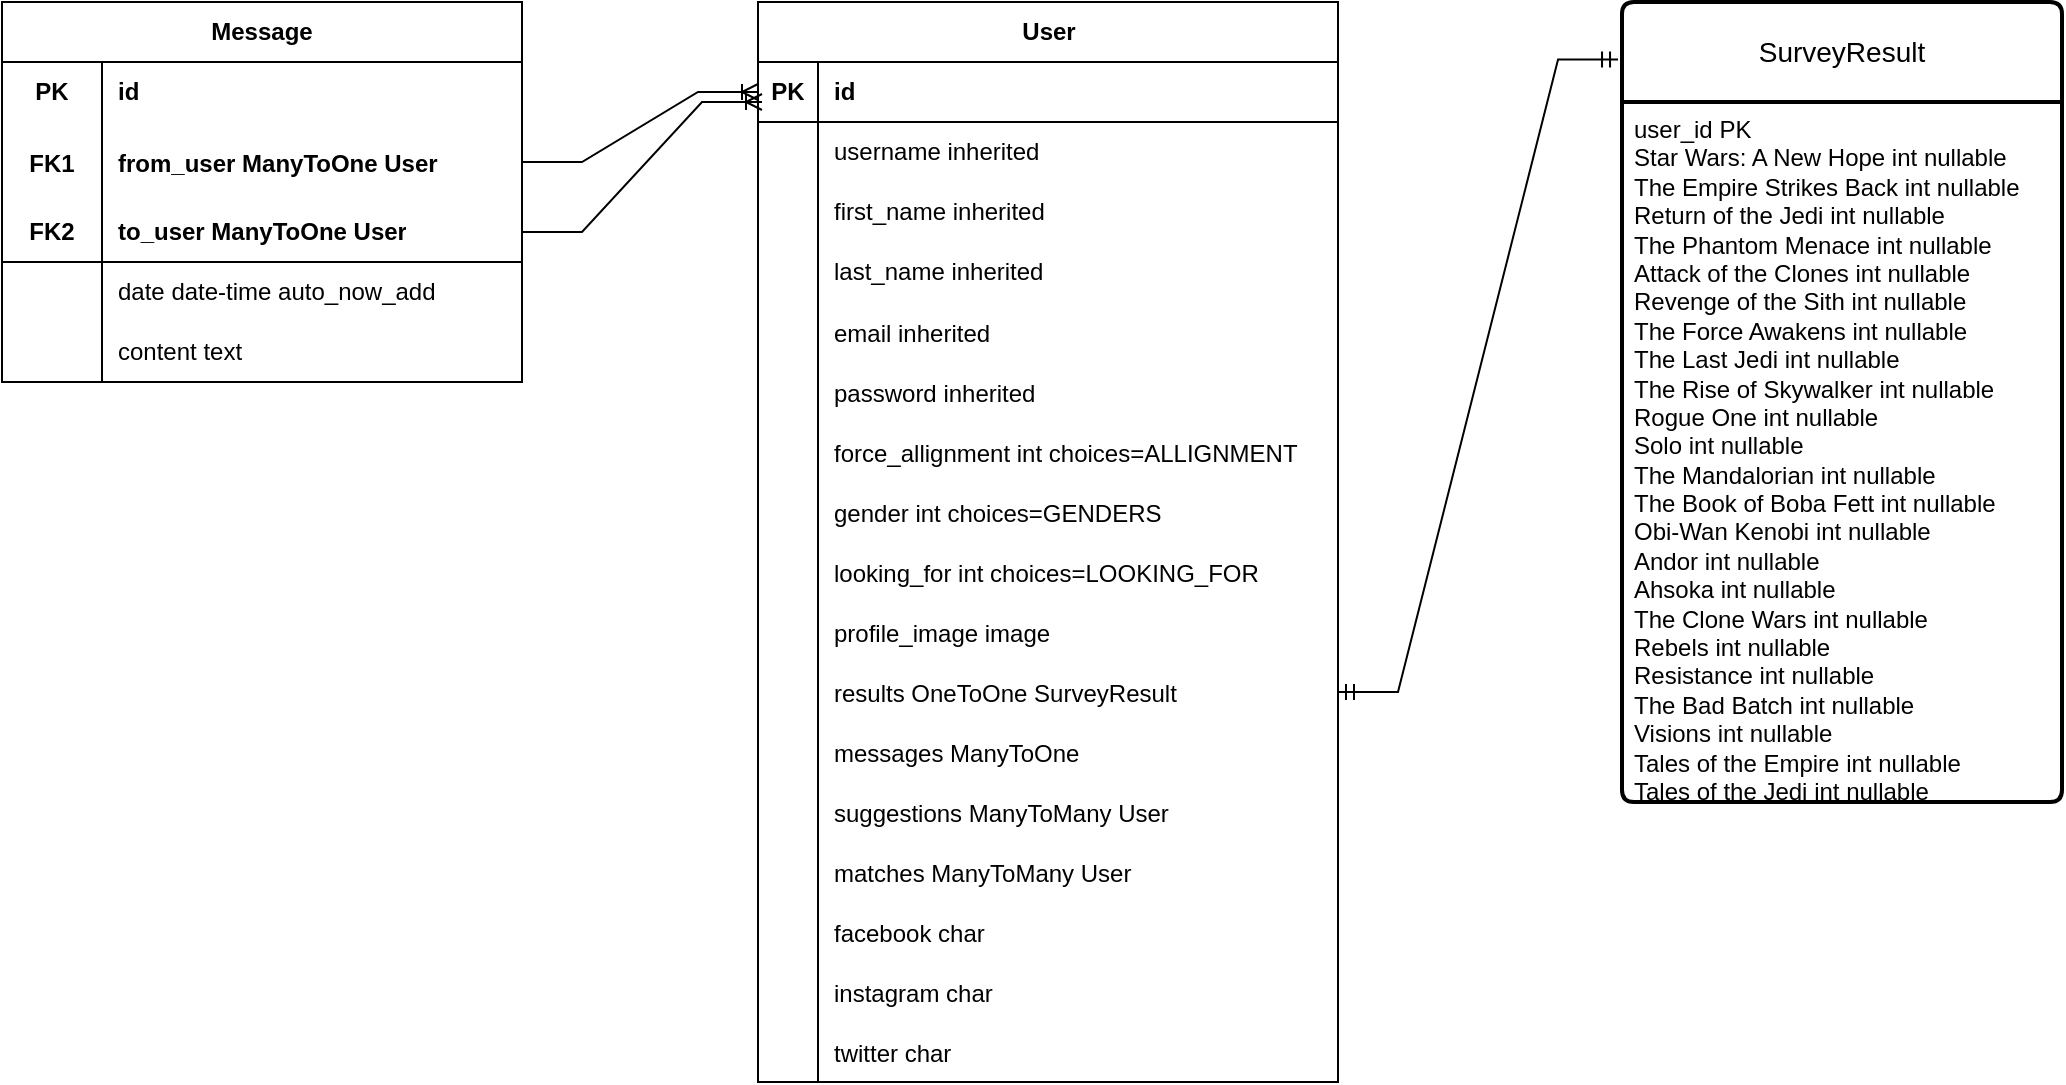 <mxfile version="24.4.6" type="github">
  <diagram name="Page-1" id="7M-i5MnYyh6JKaDzocyO">
    <mxGraphModel dx="2568" dy="720" grid="1" gridSize="10" guides="1" tooltips="1" connect="1" arrows="1" fold="1" page="1" pageScale="1" pageWidth="850" pageHeight="1100" math="0" shadow="0">
      <root>
        <mxCell id="0" />
        <mxCell id="1" parent="0" />
        <mxCell id="abeJFfH322CnHRvHTo6n-42" value="" style="edgeStyle=entityRelationEdgeStyle;fontSize=12;html=1;endArrow=ERmandOne;startArrow=ERmandOne;rounded=0;entryX=-0.009;entryY=0.072;entryDx=0;entryDy=0;entryPerimeter=0;" edge="1" parent="1" source="abeJFfH322CnHRvHTo6n-39" target="abeJFfH322CnHRvHTo6n-63">
          <mxGeometry width="100" height="100" relative="1" as="geometry">
            <mxPoint x="-20" y="170" as="sourcePoint" />
            <mxPoint x="410" y="30" as="targetPoint" />
          </mxGeometry>
        </mxCell>
        <mxCell id="abeJFfH322CnHRvHTo6n-63" value="SurveyResult" style="swimlane;childLayout=stackLayout;horizontal=1;startSize=50;horizontalStack=0;rounded=1;fontSize=14;fontStyle=0;strokeWidth=2;resizeParent=0;resizeLast=1;shadow=0;dashed=0;align=center;arcSize=4;whiteSpace=wrap;html=1;" vertex="1" parent="1">
          <mxGeometry x="390" y="10" width="220" height="400" as="geometry" />
        </mxCell>
        <mxCell id="abeJFfH322CnHRvHTo6n-64" value="&lt;div&gt;&lt;span style=&quot;text-align: center;&quot;&gt;user_id PK&lt;/span&gt;&lt;/div&gt;&lt;span style=&quot;text-align: center;&quot;&gt;Star Wars: A New Hope int nullable&lt;/span&gt;&lt;div&gt;&lt;span style=&quot;text-align: center;&quot;&gt;The Empire Strikes Back&lt;/span&gt;&lt;span style=&quot;text-align: center; background-color: initial;&quot;&gt;&amp;nbsp;&lt;/span&gt;&lt;span style=&quot;text-align: center; background-color: initial;&quot;&gt;int nullable&lt;/span&gt;&lt;/div&gt;&lt;div&gt;&lt;span style=&quot;text-align: center;&quot;&gt;Return of the Jedi&lt;/span&gt;&lt;span style=&quot;text-align: center; background-color: initial;&quot;&gt;&amp;nbsp;&lt;/span&gt;&lt;span style=&quot;text-align: center; background-color: initial;&quot;&gt;int nullable&lt;/span&gt;&lt;/div&gt;&lt;div&gt;&lt;span style=&quot;text-align: center;&quot;&gt;The Phantom Menace&lt;/span&gt;&lt;span style=&quot;text-align: center; background-color: initial;&quot;&gt;&amp;nbsp;&lt;/span&gt;&lt;span style=&quot;text-align: center; background-color: initial;&quot;&gt;int nullable&lt;/span&gt;&lt;/div&gt;&lt;div&gt;&lt;span style=&quot;text-align: center;&quot;&gt;Attack of the Clones&lt;/span&gt;&lt;span style=&quot;text-align: center; background-color: initial;&quot;&gt;&amp;nbsp;&lt;/span&gt;&lt;span style=&quot;text-align: center; background-color: initial;&quot;&gt;int nullable&lt;/span&gt;&lt;/div&gt;&lt;div&gt;&lt;span style=&quot;text-align: center;&quot;&gt;Revenge of the Sith&lt;/span&gt;&lt;span style=&quot;text-align: center; background-color: initial;&quot;&gt;&amp;nbsp;&lt;/span&gt;&lt;span style=&quot;text-align: center; background-color: initial;&quot;&gt;int nullable&lt;/span&gt;&lt;/div&gt;&lt;div&gt;&lt;span style=&quot;text-align: center;&quot;&gt;The Force Awakens&lt;/span&gt;&lt;span style=&quot;text-align: center; background-color: initial;&quot;&gt;&amp;nbsp;&lt;/span&gt;&lt;span style=&quot;text-align: center; background-color: initial;&quot;&gt;int nullable&lt;/span&gt;&lt;/div&gt;&lt;div&gt;&lt;span style=&quot;text-align: center;&quot;&gt;The Last Jedi&lt;/span&gt;&lt;span style=&quot;text-align: center; background-color: initial;&quot;&gt;&amp;nbsp;&lt;/span&gt;&lt;span style=&quot;text-align: center; background-color: initial;&quot;&gt;int nullable&lt;/span&gt;&lt;/div&gt;&lt;div&gt;&lt;span style=&quot;text-align: center;&quot;&gt;The Rise of Skywalker&lt;/span&gt;&lt;span style=&quot;text-align: center; background-color: initial;&quot;&gt;&amp;nbsp;&lt;/span&gt;&lt;span style=&quot;text-align: center; background-color: initial;&quot;&gt;int nullable&lt;/span&gt;&lt;/div&gt;&lt;div&gt;&lt;span style=&quot;text-align: center;&quot;&gt;Rogue One&lt;/span&gt;&lt;span style=&quot;text-align: center; background-color: initial;&quot;&gt;&amp;nbsp;&lt;/span&gt;&lt;span style=&quot;text-align: center; background-color: initial;&quot;&gt;int nullable&lt;/span&gt;&lt;/div&gt;&lt;div&gt;&lt;span style=&quot;text-align: center;&quot;&gt;Solo&lt;/span&gt;&lt;span style=&quot;text-align: center; background-color: initial;&quot;&gt;&amp;nbsp;&lt;/span&gt;&lt;span style=&quot;text-align: center; background-color: initial;&quot;&gt;int nullable&lt;/span&gt;&lt;/div&gt;&lt;div&gt;&lt;span style=&quot;text-align: center;&quot;&gt;The Mandalorian&lt;/span&gt;&lt;span style=&quot;text-align: center; background-color: initial;&quot;&gt;&amp;nbsp;&lt;/span&gt;&lt;span style=&quot;text-align: center; background-color: initial;&quot;&gt;int nullable&lt;/span&gt;&lt;/div&gt;&lt;div&gt;&lt;span style=&quot;text-align: center;&quot;&gt;The Book of Boba Fett&lt;/span&gt;&lt;span style=&quot;text-align: center; background-color: initial;&quot;&gt;&amp;nbsp;&lt;/span&gt;&lt;span style=&quot;text-align: center; background-color: initial;&quot;&gt;int nullable&lt;/span&gt;&lt;/div&gt;&lt;div&gt;&lt;span style=&quot;text-align: center;&quot;&gt;Obi-Wan Kenobi&lt;/span&gt;&lt;span style=&quot;text-align: center; background-color: initial;&quot;&gt;&amp;nbsp;&lt;/span&gt;&lt;span style=&quot;text-align: center; background-color: initial;&quot;&gt;int nullable&lt;/span&gt;&lt;/div&gt;&lt;div&gt;&lt;span style=&quot;text-align: center;&quot;&gt;Andor&lt;/span&gt;&lt;span style=&quot;text-align: center; background-color: initial;&quot;&gt;&amp;nbsp;&lt;/span&gt;&lt;span style=&quot;text-align: center; background-color: initial;&quot;&gt;int nullable&lt;/span&gt;&lt;/div&gt;&lt;div&gt;&lt;span style=&quot;text-align: center;&quot;&gt;Ahsoka&lt;/span&gt;&lt;span style=&quot;text-align: center; background-color: initial;&quot;&gt;&amp;nbsp;&lt;/span&gt;&lt;span style=&quot;text-align: center; background-color: initial;&quot;&gt;int nullable&lt;/span&gt;&lt;/div&gt;&lt;div&gt;&lt;span style=&quot;text-align: center;&quot;&gt;The Clone Wars&lt;/span&gt;&lt;span style=&quot;text-align: center; background-color: initial;&quot;&gt;&amp;nbsp;&lt;/span&gt;&lt;span style=&quot;text-align: center; background-color: initial;&quot;&gt;int nullable&lt;/span&gt;&lt;/div&gt;&lt;div&gt;&lt;span style=&quot;text-align: center;&quot;&gt;Rebels&lt;/span&gt;&lt;span style=&quot;text-align: center; background-color: initial;&quot;&gt;&amp;nbsp;&lt;/span&gt;&lt;span style=&quot;text-align: center; background-color: initial;&quot;&gt;int nullable&lt;/span&gt;&lt;/div&gt;&lt;div&gt;&lt;span style=&quot;text-align: center;&quot;&gt;Resistance&lt;/span&gt;&lt;span style=&quot;text-align: center; background-color: initial;&quot;&gt;&amp;nbsp;&lt;/span&gt;&lt;span style=&quot;text-align: center; background-color: initial;&quot;&gt;int nullable&lt;/span&gt;&lt;/div&gt;&lt;div&gt;&lt;span style=&quot;text-align: center;&quot;&gt;The Bad Batch&lt;/span&gt;&lt;span style=&quot;text-align: center; background-color: initial;&quot;&gt;&amp;nbsp;&lt;/span&gt;&lt;span style=&quot;text-align: center; background-color: initial;&quot;&gt;int nullable&lt;/span&gt;&lt;/div&gt;&lt;div&gt;&lt;span style=&quot;text-align: center;&quot;&gt;Visions&lt;/span&gt;&lt;span style=&quot;text-align: center; background-color: initial;&quot;&gt;&amp;nbsp;&lt;/span&gt;&lt;span style=&quot;text-align: center; background-color: initial;&quot;&gt;int nullable&lt;/span&gt;&lt;/div&gt;&lt;div&gt;&lt;span style=&quot;text-align: center;&quot;&gt;Tales of the Empire&lt;/span&gt;&lt;span style=&quot;text-align: center; background-color: initial;&quot;&gt;&amp;nbsp;&lt;/span&gt;&lt;span style=&quot;text-align: center; background-color: initial;&quot;&gt;int nullable&lt;/span&gt;&lt;/div&gt;&lt;div&gt;&lt;span style=&quot;text-align: center;&quot;&gt;Tales of the Jedi&lt;/span&gt;&lt;span style=&quot;text-align: center; background-color: initial;&quot;&gt;&amp;nbsp;&lt;/span&gt;&lt;span style=&quot;text-align: center; background-color: initial;&quot;&gt;int nullable&lt;/span&gt;&lt;/div&gt;" style="align=left;strokeColor=none;fillColor=none;spacingLeft=4;fontSize=12;verticalAlign=top;resizable=0;rotatable=0;part=1;html=1;" vertex="1" parent="abeJFfH322CnHRvHTo6n-63">
          <mxGeometry y="50" width="220" height="350" as="geometry" />
        </mxCell>
        <mxCell id="abeJFfH322CnHRvHTo6n-66" value="Message" style="shape=table;startSize=30;container=1;collapsible=1;childLayout=tableLayout;fixedRows=1;rowLines=0;fontStyle=1;align=center;resizeLast=1;html=1;whiteSpace=wrap;" vertex="1" parent="1">
          <mxGeometry x="-420" y="10" width="260" height="190" as="geometry" />
        </mxCell>
        <mxCell id="abeJFfH322CnHRvHTo6n-67" value="" style="shape=tableRow;horizontal=0;startSize=0;swimlaneHead=0;swimlaneBody=0;fillColor=none;collapsible=0;dropTarget=0;points=[[0,0.5],[1,0.5]];portConstraint=eastwest;top=0;left=0;right=0;bottom=0;html=1;" vertex="1" parent="abeJFfH322CnHRvHTo6n-66">
          <mxGeometry y="30" width="260" height="30" as="geometry" />
        </mxCell>
        <mxCell id="abeJFfH322CnHRvHTo6n-68" value="PK" style="shape=partialRectangle;connectable=0;fillColor=none;top=0;left=0;bottom=0;right=0;fontStyle=1;overflow=hidden;html=1;whiteSpace=wrap;" vertex="1" parent="abeJFfH322CnHRvHTo6n-67">
          <mxGeometry width="50" height="30" as="geometry">
            <mxRectangle width="50" height="30" as="alternateBounds" />
          </mxGeometry>
        </mxCell>
        <mxCell id="abeJFfH322CnHRvHTo6n-69" value="id" style="shape=partialRectangle;connectable=0;fillColor=none;top=0;left=0;bottom=0;right=0;align=left;spacingLeft=6;fontStyle=1;overflow=hidden;html=1;whiteSpace=wrap;" vertex="1" parent="abeJFfH322CnHRvHTo6n-67">
          <mxGeometry x="50" width="210" height="30" as="geometry">
            <mxRectangle width="210" height="30" as="alternateBounds" />
          </mxGeometry>
        </mxCell>
        <mxCell id="abeJFfH322CnHRvHTo6n-80" value="" style="shape=tableRow;horizontal=0;startSize=0;swimlaneHead=0;swimlaneBody=0;fillColor=none;collapsible=0;dropTarget=0;points=[[0,0.5],[1,0.5]];portConstraint=eastwest;top=0;left=0;right=0;bottom=0;" vertex="1" parent="abeJFfH322CnHRvHTo6n-66">
          <mxGeometry y="60" width="260" height="40" as="geometry" />
        </mxCell>
        <mxCell id="abeJFfH322CnHRvHTo6n-81" value="FK1" style="shape=partialRectangle;connectable=0;fillColor=none;top=0;left=0;bottom=0;right=0;editable=1;overflow=hidden;fontStyle=1" vertex="1" parent="abeJFfH322CnHRvHTo6n-80">
          <mxGeometry width="50" height="40" as="geometry">
            <mxRectangle width="50" height="40" as="alternateBounds" />
          </mxGeometry>
        </mxCell>
        <mxCell id="abeJFfH322CnHRvHTo6n-82" value="from_user ManyToOne User" style="shape=partialRectangle;connectable=0;fillColor=none;top=0;left=0;bottom=0;right=0;align=left;spacingLeft=6;overflow=hidden;fontStyle=1" vertex="1" parent="abeJFfH322CnHRvHTo6n-80">
          <mxGeometry x="50" width="210" height="40" as="geometry">
            <mxRectangle width="210" height="40" as="alternateBounds" />
          </mxGeometry>
        </mxCell>
        <mxCell id="abeJFfH322CnHRvHTo6n-70" value="" style="shape=tableRow;horizontal=0;startSize=0;swimlaneHead=0;swimlaneBody=0;fillColor=none;collapsible=0;dropTarget=0;points=[[0,0.5],[1,0.5]];portConstraint=eastwest;top=0;left=0;right=0;bottom=1;html=1;" vertex="1" parent="abeJFfH322CnHRvHTo6n-66">
          <mxGeometry y="100" width="260" height="30" as="geometry" />
        </mxCell>
        <mxCell id="abeJFfH322CnHRvHTo6n-71" value="FK2" style="shape=partialRectangle;connectable=0;fillColor=none;top=0;left=0;bottom=0;right=0;fontStyle=1;overflow=hidden;html=1;whiteSpace=wrap;" vertex="1" parent="abeJFfH322CnHRvHTo6n-70">
          <mxGeometry width="50" height="30" as="geometry">
            <mxRectangle width="50" height="30" as="alternateBounds" />
          </mxGeometry>
        </mxCell>
        <mxCell id="abeJFfH322CnHRvHTo6n-72" value="to_user ManyToOne User" style="shape=partialRectangle;connectable=0;fillColor=none;top=0;left=0;bottom=0;right=0;align=left;spacingLeft=6;fontStyle=1;overflow=hidden;html=1;whiteSpace=wrap;" vertex="1" parent="abeJFfH322CnHRvHTo6n-70">
          <mxGeometry x="50" width="210" height="30" as="geometry">
            <mxRectangle width="210" height="30" as="alternateBounds" />
          </mxGeometry>
        </mxCell>
        <mxCell id="abeJFfH322CnHRvHTo6n-73" value="" style="shape=tableRow;horizontal=0;startSize=0;swimlaneHead=0;swimlaneBody=0;fillColor=none;collapsible=0;dropTarget=0;points=[[0,0.5],[1,0.5]];portConstraint=eastwest;top=0;left=0;right=0;bottom=0;html=1;" vertex="1" parent="abeJFfH322CnHRvHTo6n-66">
          <mxGeometry y="130" width="260" height="30" as="geometry" />
        </mxCell>
        <mxCell id="abeJFfH322CnHRvHTo6n-74" value="" style="shape=partialRectangle;connectable=0;fillColor=none;top=0;left=0;bottom=0;right=0;editable=1;overflow=hidden;html=1;whiteSpace=wrap;" vertex="1" parent="abeJFfH322CnHRvHTo6n-73">
          <mxGeometry width="50" height="30" as="geometry">
            <mxRectangle width="50" height="30" as="alternateBounds" />
          </mxGeometry>
        </mxCell>
        <mxCell id="abeJFfH322CnHRvHTo6n-75" value="date date-time auto_now_add" style="shape=partialRectangle;connectable=0;fillColor=none;top=0;left=0;bottom=0;right=0;align=left;spacingLeft=6;overflow=hidden;html=1;whiteSpace=wrap;" vertex="1" parent="abeJFfH322CnHRvHTo6n-73">
          <mxGeometry x="50" width="210" height="30" as="geometry">
            <mxRectangle width="210" height="30" as="alternateBounds" />
          </mxGeometry>
        </mxCell>
        <mxCell id="abeJFfH322CnHRvHTo6n-76" value="" style="shape=tableRow;horizontal=0;startSize=0;swimlaneHead=0;swimlaneBody=0;fillColor=none;collapsible=0;dropTarget=0;points=[[0,0.5],[1,0.5]];portConstraint=eastwest;top=0;left=0;right=0;bottom=0;html=1;" vertex="1" parent="abeJFfH322CnHRvHTo6n-66">
          <mxGeometry y="160" width="260" height="30" as="geometry" />
        </mxCell>
        <mxCell id="abeJFfH322CnHRvHTo6n-77" value="" style="shape=partialRectangle;connectable=0;fillColor=none;top=0;left=0;bottom=0;right=0;editable=1;overflow=hidden;html=1;whiteSpace=wrap;" vertex="1" parent="abeJFfH322CnHRvHTo6n-76">
          <mxGeometry width="50" height="30" as="geometry">
            <mxRectangle width="50" height="30" as="alternateBounds" />
          </mxGeometry>
        </mxCell>
        <mxCell id="abeJFfH322CnHRvHTo6n-78" value="content text" style="shape=partialRectangle;connectable=0;fillColor=none;top=0;left=0;bottom=0;right=0;align=left;spacingLeft=6;overflow=hidden;html=1;whiteSpace=wrap;" vertex="1" parent="abeJFfH322CnHRvHTo6n-76">
          <mxGeometry x="50" width="210" height="30" as="geometry">
            <mxRectangle width="210" height="30" as="alternateBounds" />
          </mxGeometry>
        </mxCell>
        <mxCell id="abeJFfH322CnHRvHTo6n-6" value="User" style="shape=table;startSize=30;container=1;collapsible=1;childLayout=tableLayout;fixedRows=1;rowLines=0;fontStyle=1;align=center;resizeLast=1;html=1;" vertex="1" parent="1">
          <mxGeometry x="-42" y="10" width="290" height="540" as="geometry" />
        </mxCell>
        <mxCell id="abeJFfH322CnHRvHTo6n-7" value="" style="shape=tableRow;horizontal=0;startSize=0;swimlaneHead=0;swimlaneBody=0;fillColor=none;collapsible=0;dropTarget=0;points=[[0,0.5],[1,0.5]];portConstraint=eastwest;top=0;left=0;right=0;bottom=1;" vertex="1" parent="abeJFfH322CnHRvHTo6n-6">
          <mxGeometry y="30" width="290" height="30" as="geometry" />
        </mxCell>
        <mxCell id="abeJFfH322CnHRvHTo6n-8" value="PK" style="shape=partialRectangle;connectable=0;fillColor=none;top=0;left=0;bottom=0;right=0;fontStyle=1;overflow=hidden;whiteSpace=wrap;html=1;" vertex="1" parent="abeJFfH322CnHRvHTo6n-7">
          <mxGeometry width="30" height="30" as="geometry">
            <mxRectangle width="30" height="30" as="alternateBounds" />
          </mxGeometry>
        </mxCell>
        <mxCell id="abeJFfH322CnHRvHTo6n-9" value="id" style="shape=partialRectangle;connectable=0;fillColor=none;top=0;left=0;bottom=0;right=0;align=left;spacingLeft=6;fontStyle=1;overflow=hidden;whiteSpace=wrap;html=1;" vertex="1" parent="abeJFfH322CnHRvHTo6n-7">
          <mxGeometry x="30" width="260" height="30" as="geometry">
            <mxRectangle width="260" height="30" as="alternateBounds" />
          </mxGeometry>
        </mxCell>
        <mxCell id="abeJFfH322CnHRvHTo6n-10" value="" style="shape=tableRow;horizontal=0;startSize=0;swimlaneHead=0;swimlaneBody=0;fillColor=none;collapsible=0;dropTarget=0;points=[[0,0.5],[1,0.5]];portConstraint=eastwest;top=0;left=0;right=0;bottom=0;" vertex="1" parent="abeJFfH322CnHRvHTo6n-6">
          <mxGeometry y="60" width="290" height="30" as="geometry" />
        </mxCell>
        <mxCell id="abeJFfH322CnHRvHTo6n-11" value="" style="shape=partialRectangle;connectable=0;fillColor=none;top=0;left=0;bottom=0;right=0;editable=1;overflow=hidden;whiteSpace=wrap;html=1;" vertex="1" parent="abeJFfH322CnHRvHTo6n-10">
          <mxGeometry width="30" height="30" as="geometry">
            <mxRectangle width="30" height="30" as="alternateBounds" />
          </mxGeometry>
        </mxCell>
        <mxCell id="abeJFfH322CnHRvHTo6n-12" value="&lt;div&gt;username inherited&lt;/div&gt;" style="shape=partialRectangle;connectable=0;fillColor=none;top=0;left=0;bottom=0;right=0;align=left;spacingLeft=6;overflow=hidden;whiteSpace=wrap;html=1;" vertex="1" parent="abeJFfH322CnHRvHTo6n-10">
          <mxGeometry x="30" width="260" height="30" as="geometry">
            <mxRectangle width="260" height="30" as="alternateBounds" />
          </mxGeometry>
        </mxCell>
        <mxCell id="abeJFfH322CnHRvHTo6n-13" value="" style="shape=tableRow;horizontal=0;startSize=0;swimlaneHead=0;swimlaneBody=0;fillColor=none;collapsible=0;dropTarget=0;points=[[0,0.5],[1,0.5]];portConstraint=eastwest;top=0;left=0;right=0;bottom=0;" vertex="1" parent="abeJFfH322CnHRvHTo6n-6">
          <mxGeometry y="90" width="290" height="30" as="geometry" />
        </mxCell>
        <mxCell id="abeJFfH322CnHRvHTo6n-14" value="" style="shape=partialRectangle;connectable=0;fillColor=none;top=0;left=0;bottom=0;right=0;editable=1;overflow=hidden;whiteSpace=wrap;html=1;" vertex="1" parent="abeJFfH322CnHRvHTo6n-13">
          <mxGeometry width="30" height="30" as="geometry">
            <mxRectangle width="30" height="30" as="alternateBounds" />
          </mxGeometry>
        </mxCell>
        <mxCell id="abeJFfH322CnHRvHTo6n-15" value="first_name inherited" style="shape=partialRectangle;connectable=0;fillColor=none;top=0;left=0;bottom=0;right=0;align=left;spacingLeft=6;overflow=hidden;whiteSpace=wrap;html=1;" vertex="1" parent="abeJFfH322CnHRvHTo6n-13">
          <mxGeometry x="30" width="260" height="30" as="geometry">
            <mxRectangle width="260" height="30" as="alternateBounds" />
          </mxGeometry>
        </mxCell>
        <mxCell id="abeJFfH322CnHRvHTo6n-16" value="" style="shape=tableRow;horizontal=0;startSize=0;swimlaneHead=0;swimlaneBody=0;fillColor=none;collapsible=0;dropTarget=0;points=[[0,0.5],[1,0.5]];portConstraint=eastwest;top=0;left=0;right=0;bottom=0;" vertex="1" parent="abeJFfH322CnHRvHTo6n-6">
          <mxGeometry y="120" width="290" height="30" as="geometry" />
        </mxCell>
        <mxCell id="abeJFfH322CnHRvHTo6n-17" value="" style="shape=partialRectangle;connectable=0;fillColor=none;top=0;left=0;bottom=0;right=0;editable=1;overflow=hidden;whiteSpace=wrap;html=1;" vertex="1" parent="abeJFfH322CnHRvHTo6n-16">
          <mxGeometry width="30" height="30" as="geometry">
            <mxRectangle width="30" height="30" as="alternateBounds" />
          </mxGeometry>
        </mxCell>
        <mxCell id="abeJFfH322CnHRvHTo6n-18" value="last_name inherited" style="shape=partialRectangle;connectable=0;fillColor=none;top=0;left=0;bottom=0;right=0;align=left;spacingLeft=6;overflow=hidden;whiteSpace=wrap;html=1;" vertex="1" parent="abeJFfH322CnHRvHTo6n-16">
          <mxGeometry x="30" width="260" height="30" as="geometry">
            <mxRectangle width="260" height="30" as="alternateBounds" />
          </mxGeometry>
        </mxCell>
        <mxCell id="abeJFfH322CnHRvHTo6n-23" value="" style="shape=tableRow;horizontal=0;startSize=0;swimlaneHead=0;swimlaneBody=0;fillColor=none;collapsible=0;dropTarget=0;points=[[0,0.5],[1,0.5]];portConstraint=eastwest;top=0;left=0;right=0;bottom=0;" vertex="1" parent="abeJFfH322CnHRvHTo6n-6">
          <mxGeometry y="150" width="290" height="30" as="geometry" />
        </mxCell>
        <mxCell id="abeJFfH322CnHRvHTo6n-24" value="" style="shape=partialRectangle;connectable=0;fillColor=none;top=0;left=0;bottom=0;right=0;editable=1;overflow=hidden;" vertex="1" parent="abeJFfH322CnHRvHTo6n-23">
          <mxGeometry width="30" height="30" as="geometry">
            <mxRectangle width="30" height="30" as="alternateBounds" />
          </mxGeometry>
        </mxCell>
        <mxCell id="abeJFfH322CnHRvHTo6n-25" value="email inherited" style="shape=partialRectangle;connectable=0;fillColor=none;top=0;left=0;bottom=0;right=0;align=left;spacingLeft=6;overflow=hidden;" vertex="1" parent="abeJFfH322CnHRvHTo6n-23">
          <mxGeometry x="30" width="260" height="30" as="geometry">
            <mxRectangle width="260" height="30" as="alternateBounds" />
          </mxGeometry>
        </mxCell>
        <mxCell id="abeJFfH322CnHRvHTo6n-26" value="" style="shape=tableRow;horizontal=0;startSize=0;swimlaneHead=0;swimlaneBody=0;fillColor=none;collapsible=0;dropTarget=0;points=[[0,0.5],[1,0.5]];portConstraint=eastwest;top=0;left=0;right=0;bottom=0;" vertex="1" parent="abeJFfH322CnHRvHTo6n-6">
          <mxGeometry y="180" width="290" height="30" as="geometry" />
        </mxCell>
        <mxCell id="abeJFfH322CnHRvHTo6n-27" value="" style="shape=partialRectangle;connectable=0;fillColor=none;top=0;left=0;bottom=0;right=0;editable=1;overflow=hidden;" vertex="1" parent="abeJFfH322CnHRvHTo6n-26">
          <mxGeometry width="30" height="30" as="geometry">
            <mxRectangle width="30" height="30" as="alternateBounds" />
          </mxGeometry>
        </mxCell>
        <mxCell id="abeJFfH322CnHRvHTo6n-28" value="password inherited" style="shape=partialRectangle;connectable=0;fillColor=none;top=0;left=0;bottom=0;right=0;align=left;spacingLeft=6;overflow=hidden;" vertex="1" parent="abeJFfH322CnHRvHTo6n-26">
          <mxGeometry x="30" width="260" height="30" as="geometry">
            <mxRectangle width="260" height="30" as="alternateBounds" />
          </mxGeometry>
        </mxCell>
        <mxCell id="abeJFfH322CnHRvHTo6n-92" value="" style="shape=tableRow;horizontal=0;startSize=0;swimlaneHead=0;swimlaneBody=0;fillColor=none;collapsible=0;dropTarget=0;points=[[0,0.5],[1,0.5]];portConstraint=eastwest;top=0;left=0;right=0;bottom=0;" vertex="1" parent="abeJFfH322CnHRvHTo6n-6">
          <mxGeometry y="210" width="290" height="30" as="geometry" />
        </mxCell>
        <mxCell id="abeJFfH322CnHRvHTo6n-93" value="" style="shape=partialRectangle;connectable=0;fillColor=none;top=0;left=0;bottom=0;right=0;editable=1;overflow=hidden;" vertex="1" parent="abeJFfH322CnHRvHTo6n-92">
          <mxGeometry width="30" height="30" as="geometry">
            <mxRectangle width="30" height="30" as="alternateBounds" />
          </mxGeometry>
        </mxCell>
        <mxCell id="abeJFfH322CnHRvHTo6n-94" value="force_allignment int choices=ALLIGNMENT" style="shape=partialRectangle;connectable=0;fillColor=none;top=0;left=0;bottom=0;right=0;align=left;spacingLeft=6;overflow=hidden;" vertex="1" parent="abeJFfH322CnHRvHTo6n-92">
          <mxGeometry x="30" width="260" height="30" as="geometry">
            <mxRectangle width="260" height="30" as="alternateBounds" />
          </mxGeometry>
        </mxCell>
        <mxCell id="abeJFfH322CnHRvHTo6n-29" value="" style="shape=tableRow;horizontal=0;startSize=0;swimlaneHead=0;swimlaneBody=0;fillColor=none;collapsible=0;dropTarget=0;points=[[0,0.5],[1,0.5]];portConstraint=eastwest;top=0;left=0;right=0;bottom=0;" vertex="1" parent="abeJFfH322CnHRvHTo6n-6">
          <mxGeometry y="240" width="290" height="30" as="geometry" />
        </mxCell>
        <mxCell id="abeJFfH322CnHRvHTo6n-30" value="" style="shape=partialRectangle;connectable=0;fillColor=none;top=0;left=0;bottom=0;right=0;editable=1;overflow=hidden;" vertex="1" parent="abeJFfH322CnHRvHTo6n-29">
          <mxGeometry width="30" height="30" as="geometry">
            <mxRectangle width="30" height="30" as="alternateBounds" />
          </mxGeometry>
        </mxCell>
        <mxCell id="abeJFfH322CnHRvHTo6n-31" value="gender int choices=GENDERS" style="shape=partialRectangle;connectable=0;fillColor=none;top=0;left=0;bottom=0;right=0;align=left;spacingLeft=6;overflow=hidden;" vertex="1" parent="abeJFfH322CnHRvHTo6n-29">
          <mxGeometry x="30" width="260" height="30" as="geometry">
            <mxRectangle width="260" height="30" as="alternateBounds" />
          </mxGeometry>
        </mxCell>
        <mxCell id="abeJFfH322CnHRvHTo6n-32" value="" style="shape=tableRow;horizontal=0;startSize=0;swimlaneHead=0;swimlaneBody=0;fillColor=none;collapsible=0;dropTarget=0;points=[[0,0.5],[1,0.5]];portConstraint=eastwest;top=0;left=0;right=0;bottom=0;" vertex="1" parent="abeJFfH322CnHRvHTo6n-6">
          <mxGeometry y="270" width="290" height="30" as="geometry" />
        </mxCell>
        <mxCell id="abeJFfH322CnHRvHTo6n-33" value="" style="shape=partialRectangle;connectable=0;fillColor=none;top=0;left=0;bottom=0;right=0;editable=1;overflow=hidden;" vertex="1" parent="abeJFfH322CnHRvHTo6n-32">
          <mxGeometry width="30" height="30" as="geometry">
            <mxRectangle width="30" height="30" as="alternateBounds" />
          </mxGeometry>
        </mxCell>
        <mxCell id="abeJFfH322CnHRvHTo6n-34" value="looking_for int choices=LOOKING_FOR" style="shape=partialRectangle;connectable=0;fillColor=none;top=0;left=0;bottom=0;right=0;align=left;spacingLeft=6;overflow=hidden;" vertex="1" parent="abeJFfH322CnHRvHTo6n-32">
          <mxGeometry x="30" width="260" height="30" as="geometry">
            <mxRectangle width="260" height="30" as="alternateBounds" />
          </mxGeometry>
        </mxCell>
        <mxCell id="abeJFfH322CnHRvHTo6n-36" value="" style="shape=tableRow;horizontal=0;startSize=0;swimlaneHead=0;swimlaneBody=0;fillColor=none;collapsible=0;dropTarget=0;points=[[0,0.5],[1,0.5]];portConstraint=eastwest;top=0;left=0;right=0;bottom=0;" vertex="1" parent="abeJFfH322CnHRvHTo6n-6">
          <mxGeometry y="300" width="290" height="30" as="geometry" />
        </mxCell>
        <mxCell id="abeJFfH322CnHRvHTo6n-37" value="" style="shape=partialRectangle;connectable=0;fillColor=none;top=0;left=0;bottom=0;right=0;editable=1;overflow=hidden;" vertex="1" parent="abeJFfH322CnHRvHTo6n-36">
          <mxGeometry width="30" height="30" as="geometry">
            <mxRectangle width="30" height="30" as="alternateBounds" />
          </mxGeometry>
        </mxCell>
        <mxCell id="abeJFfH322CnHRvHTo6n-38" value="profile_image image" style="shape=partialRectangle;connectable=0;fillColor=none;top=0;left=0;bottom=0;right=0;align=left;spacingLeft=6;overflow=hidden;" vertex="1" parent="abeJFfH322CnHRvHTo6n-36">
          <mxGeometry x="30" width="260" height="30" as="geometry">
            <mxRectangle width="260" height="30" as="alternateBounds" />
          </mxGeometry>
        </mxCell>
        <mxCell id="abeJFfH322CnHRvHTo6n-39" value="" style="shape=tableRow;horizontal=0;startSize=0;swimlaneHead=0;swimlaneBody=0;fillColor=none;collapsible=0;dropTarget=0;points=[[0,0.5],[1,0.5]];portConstraint=eastwest;top=0;left=0;right=0;bottom=0;" vertex="1" parent="abeJFfH322CnHRvHTo6n-6">
          <mxGeometry y="330" width="290" height="30" as="geometry" />
        </mxCell>
        <mxCell id="abeJFfH322CnHRvHTo6n-40" value="" style="shape=partialRectangle;connectable=0;fillColor=none;top=0;left=0;bottom=0;right=0;editable=1;overflow=hidden;" vertex="1" parent="abeJFfH322CnHRvHTo6n-39">
          <mxGeometry width="30" height="30" as="geometry">
            <mxRectangle width="30" height="30" as="alternateBounds" />
          </mxGeometry>
        </mxCell>
        <mxCell id="abeJFfH322CnHRvHTo6n-41" value="results OneToOne SurveyResult" style="shape=partialRectangle;connectable=0;fillColor=none;top=0;left=0;bottom=0;right=0;align=left;spacingLeft=6;overflow=hidden;" vertex="1" parent="abeJFfH322CnHRvHTo6n-39">
          <mxGeometry x="30" width="260" height="30" as="geometry">
            <mxRectangle width="260" height="30" as="alternateBounds" />
          </mxGeometry>
        </mxCell>
        <mxCell id="abeJFfH322CnHRvHTo6n-85" value="" style="shape=tableRow;horizontal=0;startSize=0;swimlaneHead=0;swimlaneBody=0;fillColor=none;collapsible=0;dropTarget=0;points=[[0,0.5],[1,0.5]];portConstraint=eastwest;top=0;left=0;right=0;bottom=0;" vertex="1" parent="abeJFfH322CnHRvHTo6n-6">
          <mxGeometry y="360" width="290" height="30" as="geometry" />
        </mxCell>
        <mxCell id="abeJFfH322CnHRvHTo6n-86" value="" style="shape=partialRectangle;connectable=0;fillColor=none;top=0;left=0;bottom=0;right=0;editable=1;overflow=hidden;" vertex="1" parent="abeJFfH322CnHRvHTo6n-85">
          <mxGeometry width="30" height="30" as="geometry">
            <mxRectangle width="30" height="30" as="alternateBounds" />
          </mxGeometry>
        </mxCell>
        <mxCell id="abeJFfH322CnHRvHTo6n-87" value="messages ManyToOne" style="shape=partialRectangle;connectable=0;fillColor=none;top=0;left=0;bottom=0;right=0;align=left;spacingLeft=6;overflow=hidden;" vertex="1" parent="abeJFfH322CnHRvHTo6n-85">
          <mxGeometry x="30" width="260" height="30" as="geometry">
            <mxRectangle width="260" height="30" as="alternateBounds" />
          </mxGeometry>
        </mxCell>
        <mxCell id="abeJFfH322CnHRvHTo6n-43" value="" style="shape=tableRow;horizontal=0;startSize=0;swimlaneHead=0;swimlaneBody=0;fillColor=none;collapsible=0;dropTarget=0;points=[[0,0.5],[1,0.5]];portConstraint=eastwest;top=0;left=0;right=0;bottom=0;" vertex="1" parent="abeJFfH322CnHRvHTo6n-6">
          <mxGeometry y="390" width="290" height="30" as="geometry" />
        </mxCell>
        <mxCell id="abeJFfH322CnHRvHTo6n-44" value="" style="shape=partialRectangle;connectable=0;fillColor=none;top=0;left=0;bottom=0;right=0;editable=1;overflow=hidden;" vertex="1" parent="abeJFfH322CnHRvHTo6n-43">
          <mxGeometry width="30" height="30" as="geometry">
            <mxRectangle width="30" height="30" as="alternateBounds" />
          </mxGeometry>
        </mxCell>
        <mxCell id="abeJFfH322CnHRvHTo6n-45" value="suggestions ManyToMany User" style="shape=partialRectangle;connectable=0;fillColor=none;top=0;left=0;bottom=0;right=0;align=left;spacingLeft=6;overflow=hidden;" vertex="1" parent="abeJFfH322CnHRvHTo6n-43">
          <mxGeometry x="30" width="260" height="30" as="geometry">
            <mxRectangle width="260" height="30" as="alternateBounds" />
          </mxGeometry>
        </mxCell>
        <mxCell id="abeJFfH322CnHRvHTo6n-46" value="" style="shape=tableRow;horizontal=0;startSize=0;swimlaneHead=0;swimlaneBody=0;fillColor=none;collapsible=0;dropTarget=0;points=[[0,0.5],[1,0.5]];portConstraint=eastwest;top=0;left=0;right=0;bottom=0;" vertex="1" parent="abeJFfH322CnHRvHTo6n-6">
          <mxGeometry y="420" width="290" height="30" as="geometry" />
        </mxCell>
        <mxCell id="abeJFfH322CnHRvHTo6n-47" value="" style="shape=partialRectangle;connectable=0;fillColor=none;top=0;left=0;bottom=0;right=0;editable=1;overflow=hidden;" vertex="1" parent="abeJFfH322CnHRvHTo6n-46">
          <mxGeometry width="30" height="30" as="geometry">
            <mxRectangle width="30" height="30" as="alternateBounds" />
          </mxGeometry>
        </mxCell>
        <mxCell id="abeJFfH322CnHRvHTo6n-48" value="matches ManyToMany User" style="shape=partialRectangle;connectable=0;fillColor=none;top=0;left=0;bottom=0;right=0;align=left;spacingLeft=6;overflow=hidden;" vertex="1" parent="abeJFfH322CnHRvHTo6n-46">
          <mxGeometry x="30" width="260" height="30" as="geometry">
            <mxRectangle width="260" height="30" as="alternateBounds" />
          </mxGeometry>
        </mxCell>
        <mxCell id="abeJFfH322CnHRvHTo6n-49" value="" style="shape=tableRow;horizontal=0;startSize=0;swimlaneHead=0;swimlaneBody=0;fillColor=none;collapsible=0;dropTarget=0;points=[[0,0.5],[1,0.5]];portConstraint=eastwest;top=0;left=0;right=0;bottom=0;" vertex="1" parent="abeJFfH322CnHRvHTo6n-6">
          <mxGeometry y="450" width="290" height="30" as="geometry" />
        </mxCell>
        <mxCell id="abeJFfH322CnHRvHTo6n-50" value="" style="shape=partialRectangle;connectable=0;fillColor=none;top=0;left=0;bottom=0;right=0;editable=1;overflow=hidden;" vertex="1" parent="abeJFfH322CnHRvHTo6n-49">
          <mxGeometry width="30" height="30" as="geometry">
            <mxRectangle width="30" height="30" as="alternateBounds" />
          </mxGeometry>
        </mxCell>
        <mxCell id="abeJFfH322CnHRvHTo6n-51" value="facebook char" style="shape=partialRectangle;connectable=0;fillColor=none;top=0;left=0;bottom=0;right=0;align=left;spacingLeft=6;overflow=hidden;" vertex="1" parent="abeJFfH322CnHRvHTo6n-49">
          <mxGeometry x="30" width="260" height="30" as="geometry">
            <mxRectangle width="260" height="30" as="alternateBounds" />
          </mxGeometry>
        </mxCell>
        <mxCell id="abeJFfH322CnHRvHTo6n-52" value="" style="shape=tableRow;horizontal=0;startSize=0;swimlaneHead=0;swimlaneBody=0;fillColor=none;collapsible=0;dropTarget=0;points=[[0,0.5],[1,0.5]];portConstraint=eastwest;top=0;left=0;right=0;bottom=0;" vertex="1" parent="abeJFfH322CnHRvHTo6n-6">
          <mxGeometry y="480" width="290" height="30" as="geometry" />
        </mxCell>
        <mxCell id="abeJFfH322CnHRvHTo6n-53" value="" style="shape=partialRectangle;connectable=0;fillColor=none;top=0;left=0;bottom=0;right=0;editable=1;overflow=hidden;" vertex="1" parent="abeJFfH322CnHRvHTo6n-52">
          <mxGeometry width="30" height="30" as="geometry">
            <mxRectangle width="30" height="30" as="alternateBounds" />
          </mxGeometry>
        </mxCell>
        <mxCell id="abeJFfH322CnHRvHTo6n-54" value="instagram char" style="shape=partialRectangle;connectable=0;fillColor=none;top=0;left=0;bottom=0;right=0;align=left;spacingLeft=6;overflow=hidden;" vertex="1" parent="abeJFfH322CnHRvHTo6n-52">
          <mxGeometry x="30" width="260" height="30" as="geometry">
            <mxRectangle width="260" height="30" as="alternateBounds" />
          </mxGeometry>
        </mxCell>
        <mxCell id="abeJFfH322CnHRvHTo6n-55" value="" style="shape=tableRow;horizontal=0;startSize=0;swimlaneHead=0;swimlaneBody=0;fillColor=none;collapsible=0;dropTarget=0;points=[[0,0.5],[1,0.5]];portConstraint=eastwest;top=0;left=0;right=0;bottom=0;" vertex="1" parent="abeJFfH322CnHRvHTo6n-6">
          <mxGeometry y="510" width="290" height="30" as="geometry" />
        </mxCell>
        <mxCell id="abeJFfH322CnHRvHTo6n-56" value="" style="shape=partialRectangle;connectable=0;fillColor=none;top=0;left=0;bottom=0;right=0;editable=1;overflow=hidden;" vertex="1" parent="abeJFfH322CnHRvHTo6n-55">
          <mxGeometry width="30" height="30" as="geometry">
            <mxRectangle width="30" height="30" as="alternateBounds" />
          </mxGeometry>
        </mxCell>
        <mxCell id="abeJFfH322CnHRvHTo6n-57" value="twitter char" style="shape=partialRectangle;connectable=0;fillColor=none;top=0;left=0;bottom=0;right=0;align=left;spacingLeft=6;overflow=hidden;" vertex="1" parent="abeJFfH322CnHRvHTo6n-55">
          <mxGeometry x="30" width="260" height="30" as="geometry">
            <mxRectangle width="260" height="30" as="alternateBounds" />
          </mxGeometry>
        </mxCell>
        <mxCell id="abeJFfH322CnHRvHTo6n-89" value="" style="edgeStyle=entityRelationEdgeStyle;fontSize=12;html=1;endArrow=ERoneToMany;rounded=0;exitX=1;exitY=0.5;exitDx=0;exitDy=0;" edge="1" parent="1" source="abeJFfH322CnHRvHTo6n-70">
          <mxGeometry width="100" height="100" relative="1" as="geometry">
            <mxPoint x="-140" y="130" as="sourcePoint" />
            <mxPoint x="-40" y="60" as="targetPoint" />
          </mxGeometry>
        </mxCell>
        <mxCell id="abeJFfH322CnHRvHTo6n-90" value="" style="edgeStyle=entityRelationEdgeStyle;fontSize=12;html=1;endArrow=ERoneToMany;rounded=0;entryX=0;entryY=0.5;entryDx=0;entryDy=0;" edge="1" parent="1" target="abeJFfH322CnHRvHTo6n-7">
          <mxGeometry width="100" height="100" relative="1" as="geometry">
            <mxPoint x="-160" y="90" as="sourcePoint" />
            <mxPoint x="-60" y="-10" as="targetPoint" />
            <Array as="points">
              <mxPoint x="-170" y="-10" />
            </Array>
          </mxGeometry>
        </mxCell>
      </root>
    </mxGraphModel>
  </diagram>
</mxfile>
